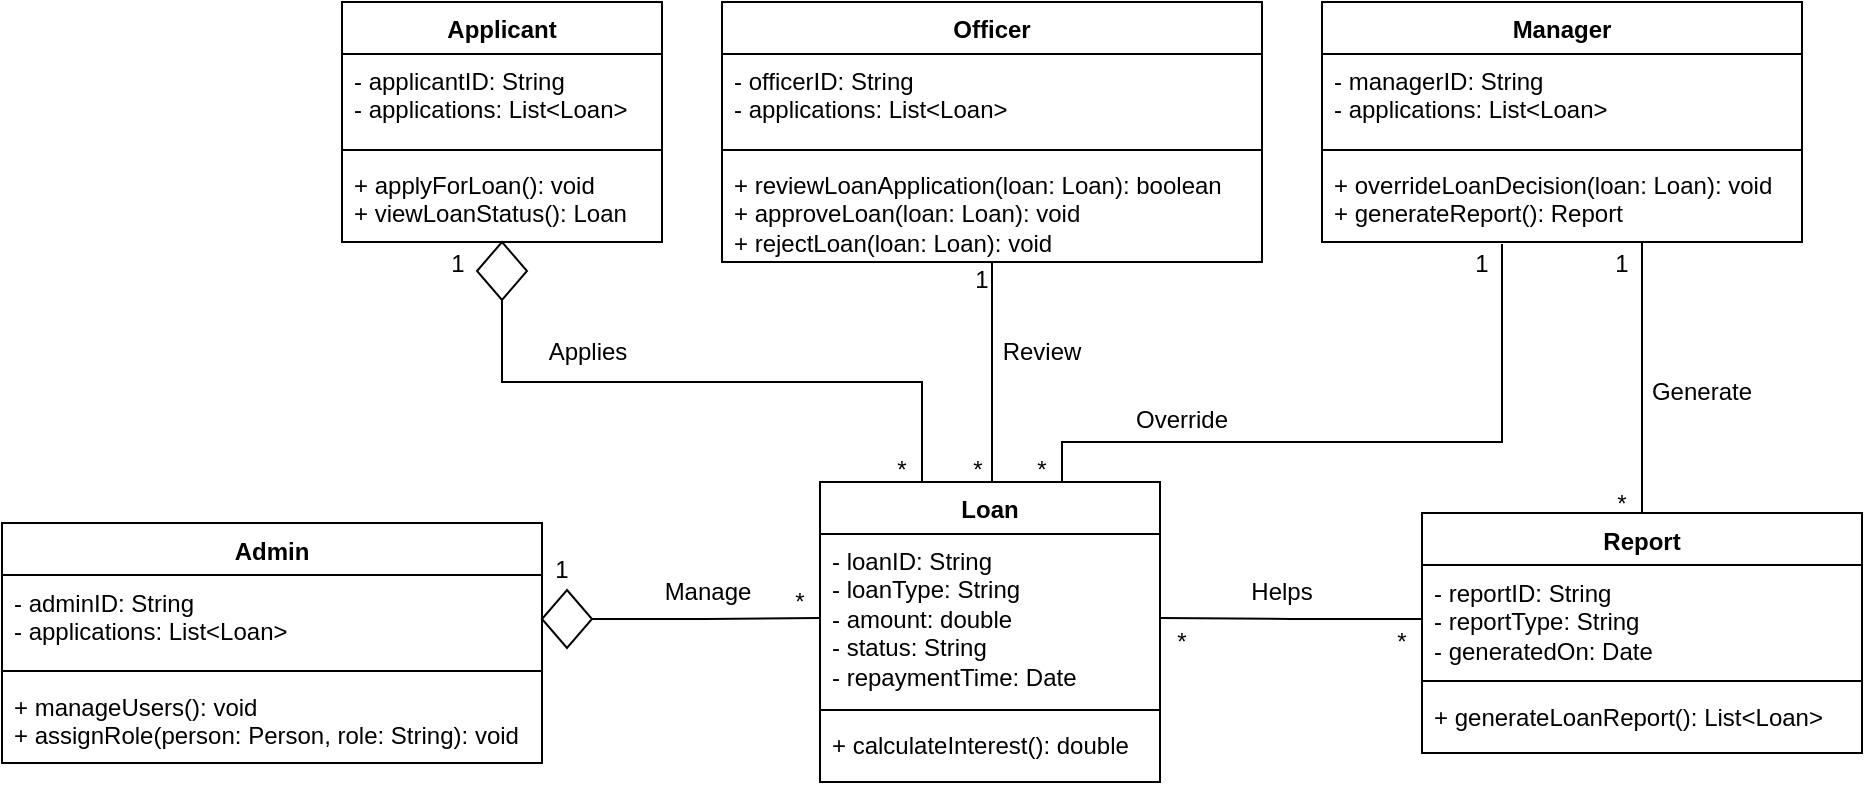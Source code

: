 <mxfile version="24.5.3" type="device">
  <diagram name="Page-1" id="j1TT2SB3vAGagvdnJqNj">
    <mxGraphModel dx="2935" dy="731" grid="1" gridSize="10" guides="1" tooltips="1" connect="1" arrows="1" fold="1" page="1" pageScale="1" pageWidth="850" pageHeight="1100" math="0" shadow="0">
      <root>
        <mxCell id="0" />
        <mxCell id="1" parent="0" />
        <mxCell id="1z37ex-HIf9hlnlpT8fc-5" value="Applicant" style="swimlane;fontStyle=1;align=center;verticalAlign=top;childLayout=stackLayout;horizontal=1;startSize=26;horizontalStack=0;resizeParent=1;resizeParentMax=0;resizeLast=0;collapsible=1;marginBottom=0;whiteSpace=wrap;html=1;" parent="1" vertex="1">
          <mxGeometry x="-1190" y="280" width="160" height="120" as="geometry" />
        </mxCell>
        <mxCell id="1z37ex-HIf9hlnlpT8fc-6" value="- applicantID: String&lt;div&gt;- applications: List&amp;lt;Loan&amp;gt;&lt;/div&gt;" style="text;strokeColor=none;fillColor=none;align=left;verticalAlign=top;spacingLeft=4;spacingRight=4;overflow=hidden;rotatable=0;points=[[0,0.5],[1,0.5]];portConstraint=eastwest;whiteSpace=wrap;html=1;" parent="1z37ex-HIf9hlnlpT8fc-5" vertex="1">
          <mxGeometry y="26" width="160" height="44" as="geometry" />
        </mxCell>
        <mxCell id="1z37ex-HIf9hlnlpT8fc-7" value="" style="line;strokeWidth=1;fillColor=none;align=left;verticalAlign=middle;spacingTop=-1;spacingLeft=3;spacingRight=3;rotatable=0;labelPosition=right;points=[];portConstraint=eastwest;strokeColor=inherit;" parent="1z37ex-HIf9hlnlpT8fc-5" vertex="1">
          <mxGeometry y="70" width="160" height="8" as="geometry" />
        </mxCell>
        <mxCell id="1z37ex-HIf9hlnlpT8fc-8" value="+ applyForLoan(): void&lt;div&gt;+ viewLoanStatus(): Loan&lt;/div&gt;" style="text;strokeColor=none;fillColor=none;align=left;verticalAlign=top;spacingLeft=4;spacingRight=4;overflow=hidden;rotatable=0;points=[[0,0.5],[1,0.5]];portConstraint=eastwest;whiteSpace=wrap;html=1;" parent="1z37ex-HIf9hlnlpT8fc-5" vertex="1">
          <mxGeometry y="78" width="160" height="42" as="geometry" />
        </mxCell>
        <mxCell id="1z37ex-HIf9hlnlpT8fc-9" value="Officer" style="swimlane;fontStyle=1;align=center;verticalAlign=top;childLayout=stackLayout;horizontal=1;startSize=26;horizontalStack=0;resizeParent=1;resizeParentMax=0;resizeLast=0;collapsible=1;marginBottom=0;whiteSpace=wrap;html=1;" parent="1" vertex="1">
          <mxGeometry x="-1000" y="280" width="270" height="130" as="geometry" />
        </mxCell>
        <mxCell id="1z37ex-HIf9hlnlpT8fc-10" value="- officerID: String&lt;div&gt;- applications: List&amp;lt;Loan&amp;gt;&lt;/div&gt;" style="text;strokeColor=none;fillColor=none;align=left;verticalAlign=top;spacingLeft=4;spacingRight=4;overflow=hidden;rotatable=0;points=[[0,0.5],[1,0.5]];portConstraint=eastwest;whiteSpace=wrap;html=1;" parent="1z37ex-HIf9hlnlpT8fc-9" vertex="1">
          <mxGeometry y="26" width="270" height="44" as="geometry" />
        </mxCell>
        <mxCell id="1z37ex-HIf9hlnlpT8fc-11" value="" style="line;strokeWidth=1;fillColor=none;align=left;verticalAlign=middle;spacingTop=-1;spacingLeft=3;spacingRight=3;rotatable=0;labelPosition=right;points=[];portConstraint=eastwest;strokeColor=inherit;" parent="1z37ex-HIf9hlnlpT8fc-9" vertex="1">
          <mxGeometry y="70" width="270" height="8" as="geometry" />
        </mxCell>
        <mxCell id="1z37ex-HIf9hlnlpT8fc-12" value="+ reviewLoanApplication(loan: Loan): boolean&lt;div&gt;+ approveLoan(loan: Loan): void&lt;/div&gt;&lt;div&gt;+ rejectLoan(loan: Loan): void&lt;/div&gt;" style="text;strokeColor=none;fillColor=none;align=left;verticalAlign=top;spacingLeft=4;spacingRight=4;overflow=hidden;rotatable=0;points=[[0,0.5],[1,0.5]];portConstraint=eastwest;whiteSpace=wrap;html=1;" parent="1z37ex-HIf9hlnlpT8fc-9" vertex="1">
          <mxGeometry y="78" width="270" height="52" as="geometry" />
        </mxCell>
        <mxCell id="1z37ex-HIf9hlnlpT8fc-13" value="Manager" style="swimlane;fontStyle=1;align=center;verticalAlign=top;childLayout=stackLayout;horizontal=1;startSize=26;horizontalStack=0;resizeParent=1;resizeParentMax=0;resizeLast=0;collapsible=1;marginBottom=0;whiteSpace=wrap;html=1;" parent="1" vertex="1">
          <mxGeometry x="-700" y="280" width="240" height="120" as="geometry" />
        </mxCell>
        <mxCell id="1z37ex-HIf9hlnlpT8fc-14" value="- managerID: String&lt;div&gt;- applications: List&amp;lt;Loan&amp;gt;&lt;/div&gt;" style="text;strokeColor=none;fillColor=none;align=left;verticalAlign=top;spacingLeft=4;spacingRight=4;overflow=hidden;rotatable=0;points=[[0,0.5],[1,0.5]];portConstraint=eastwest;whiteSpace=wrap;html=1;" parent="1z37ex-HIf9hlnlpT8fc-13" vertex="1">
          <mxGeometry y="26" width="240" height="44" as="geometry" />
        </mxCell>
        <mxCell id="1z37ex-HIf9hlnlpT8fc-15" value="" style="line;strokeWidth=1;fillColor=none;align=left;verticalAlign=middle;spacingTop=-1;spacingLeft=3;spacingRight=3;rotatable=0;labelPosition=right;points=[];portConstraint=eastwest;strokeColor=inherit;" parent="1z37ex-HIf9hlnlpT8fc-13" vertex="1">
          <mxGeometry y="70" width="240" height="8" as="geometry" />
        </mxCell>
        <mxCell id="1z37ex-HIf9hlnlpT8fc-16" value="+ overrideLoanDecision(loan: Loan): void&lt;div&gt;+ generateReport(): Report&lt;/div&gt;" style="text;strokeColor=none;fillColor=none;align=left;verticalAlign=top;spacingLeft=4;spacingRight=4;overflow=hidden;rotatable=0;points=[[0,0.5],[1,0.5]];portConstraint=eastwest;whiteSpace=wrap;html=1;" parent="1z37ex-HIf9hlnlpT8fc-13" vertex="1">
          <mxGeometry y="78" width="240" height="42" as="geometry" />
        </mxCell>
        <mxCell id="1z37ex-HIf9hlnlpT8fc-17" value="Admin" style="swimlane;fontStyle=1;align=center;verticalAlign=top;childLayout=stackLayout;horizontal=1;startSize=26;horizontalStack=0;resizeParent=1;resizeParentMax=0;resizeLast=0;collapsible=1;marginBottom=0;whiteSpace=wrap;html=1;" parent="1" vertex="1">
          <mxGeometry x="-1360" y="540.5" width="270" height="120" as="geometry" />
        </mxCell>
        <mxCell id="1z37ex-HIf9hlnlpT8fc-18" value="- adminID: String&lt;div&gt;- applications: List&amp;lt;Loan&amp;gt;&lt;/div&gt;" style="text;strokeColor=none;fillColor=none;align=left;verticalAlign=top;spacingLeft=4;spacingRight=4;overflow=hidden;rotatable=0;points=[[0,0.5],[1,0.5]];portConstraint=eastwest;whiteSpace=wrap;html=1;" parent="1z37ex-HIf9hlnlpT8fc-17" vertex="1">
          <mxGeometry y="26" width="270" height="44" as="geometry" />
        </mxCell>
        <mxCell id="1z37ex-HIf9hlnlpT8fc-19" value="" style="line;strokeWidth=1;fillColor=none;align=left;verticalAlign=middle;spacingTop=-1;spacingLeft=3;spacingRight=3;rotatable=0;labelPosition=right;points=[];portConstraint=eastwest;strokeColor=inherit;" parent="1z37ex-HIf9hlnlpT8fc-17" vertex="1">
          <mxGeometry y="70" width="270" height="8" as="geometry" />
        </mxCell>
        <mxCell id="1z37ex-HIf9hlnlpT8fc-20" value="+ manageUsers(): void&lt;div&gt;+ assignRole(person: Person, role: String): void&lt;/div&gt;" style="text;strokeColor=none;fillColor=none;align=left;verticalAlign=top;spacingLeft=4;spacingRight=4;overflow=hidden;rotatable=0;points=[[0,0.5],[1,0.5]];portConstraint=eastwest;whiteSpace=wrap;html=1;" parent="1z37ex-HIf9hlnlpT8fc-17" vertex="1">
          <mxGeometry y="78" width="270" height="42" as="geometry" />
        </mxCell>
        <mxCell id="1z37ex-HIf9hlnlpT8fc-49" value="Loan" style="swimlane;fontStyle=1;align=center;verticalAlign=top;childLayout=stackLayout;horizontal=1;startSize=26;horizontalStack=0;resizeParent=1;resizeParentMax=0;resizeLast=0;collapsible=1;marginBottom=0;whiteSpace=wrap;html=1;" parent="1" vertex="1">
          <mxGeometry x="-951" y="520" width="170" height="150" as="geometry" />
        </mxCell>
        <mxCell id="1z37ex-HIf9hlnlpT8fc-50" value="- loanID: String&lt;div&gt;- loanType: String&lt;/div&gt;&lt;div&gt;- amount: double&lt;/div&gt;&lt;div&gt;- status: String&lt;/div&gt;&lt;div&gt;- repaymentTime: Date&lt;/div&gt;" style="text;strokeColor=none;fillColor=none;align=left;verticalAlign=top;spacingLeft=4;spacingRight=4;overflow=hidden;rotatable=0;points=[[0,0.5],[1,0.5]];portConstraint=eastwest;whiteSpace=wrap;html=1;" parent="1z37ex-HIf9hlnlpT8fc-49" vertex="1">
          <mxGeometry y="26" width="170" height="84" as="geometry" />
        </mxCell>
        <mxCell id="1z37ex-HIf9hlnlpT8fc-51" value="" style="line;strokeWidth=1;fillColor=none;align=left;verticalAlign=middle;spacingTop=-1;spacingLeft=3;spacingRight=3;rotatable=0;labelPosition=right;points=[];portConstraint=eastwest;strokeColor=inherit;" parent="1z37ex-HIf9hlnlpT8fc-49" vertex="1">
          <mxGeometry y="110" width="170" height="8" as="geometry" />
        </mxCell>
        <mxCell id="1z37ex-HIf9hlnlpT8fc-52" value="+ calculateInterest(): double" style="text;strokeColor=none;fillColor=none;align=left;verticalAlign=top;spacingLeft=4;spacingRight=4;overflow=hidden;rotatable=0;points=[[0,0.5],[1,0.5]];portConstraint=eastwest;whiteSpace=wrap;html=1;" parent="1z37ex-HIf9hlnlpT8fc-49" vertex="1">
          <mxGeometry y="118" width="170" height="32" as="geometry" />
        </mxCell>
        <mxCell id="1z37ex-HIf9hlnlpT8fc-75" style="rounded=0;orthogonalLoop=1;jettySize=auto;html=1;exitX=0.5;exitY=0;exitDx=0;exitDy=0;endArrow=none;endFill=0;" parent="1" source="1z37ex-HIf9hlnlpT8fc-53" edge="1">
          <mxGeometry relative="1" as="geometry">
            <mxPoint x="-540" y="400" as="targetPoint" />
          </mxGeometry>
        </mxCell>
        <mxCell id="1z37ex-HIf9hlnlpT8fc-53" value="Report" style="swimlane;fontStyle=1;align=center;verticalAlign=top;childLayout=stackLayout;horizontal=1;startSize=26;horizontalStack=0;resizeParent=1;resizeParentMax=0;resizeLast=0;collapsible=1;marginBottom=0;whiteSpace=wrap;html=1;" parent="1" vertex="1">
          <mxGeometry x="-650" y="535.5" width="220" height="120" as="geometry" />
        </mxCell>
        <mxCell id="1z37ex-HIf9hlnlpT8fc-54" value="- reportID: String&lt;div&gt;- reportType: String&lt;/div&gt;&lt;div&gt;- generatedOn: Date&lt;/div&gt;" style="text;strokeColor=none;fillColor=none;align=left;verticalAlign=top;spacingLeft=4;spacingRight=4;overflow=hidden;rotatable=0;points=[[0,0.5],[1,0.5]];portConstraint=eastwest;whiteSpace=wrap;html=1;" parent="1z37ex-HIf9hlnlpT8fc-53" vertex="1">
          <mxGeometry y="26" width="220" height="54" as="geometry" />
        </mxCell>
        <mxCell id="1z37ex-HIf9hlnlpT8fc-55" value="" style="line;strokeWidth=1;fillColor=none;align=left;verticalAlign=middle;spacingTop=-1;spacingLeft=3;spacingRight=3;rotatable=0;labelPosition=right;points=[];portConstraint=eastwest;strokeColor=inherit;" parent="1z37ex-HIf9hlnlpT8fc-53" vertex="1">
          <mxGeometry y="80" width="220" height="8" as="geometry" />
        </mxCell>
        <mxCell id="1z37ex-HIf9hlnlpT8fc-56" value="+ generateLoanReport(): List&amp;lt;Loan&amp;gt;" style="text;strokeColor=none;fillColor=none;align=left;verticalAlign=top;spacingLeft=4;spacingRight=4;overflow=hidden;rotatable=0;points=[[0,0.5],[1,0.5]];portConstraint=eastwest;whiteSpace=wrap;html=1;" parent="1z37ex-HIf9hlnlpT8fc-53" vertex="1">
          <mxGeometry y="88" width="220" height="32" as="geometry" />
        </mxCell>
        <mxCell id="1z37ex-HIf9hlnlpT8fc-61" style="rounded=0;orthogonalLoop=1;jettySize=auto;html=1;endArrow=none;endFill=0;exitX=0.5;exitY=1;exitDx=0;exitDy=0;edgeStyle=orthogonalEdgeStyle;" parent="1" source="1z37ex-HIf9hlnlpT8fc-68" edge="1">
          <mxGeometry relative="1" as="geometry">
            <mxPoint x="-1088.509" y="420.642" as="sourcePoint" />
            <mxPoint x="-900" y="520" as="targetPoint" />
            <Array as="points">
              <mxPoint x="-1110" y="470" />
              <mxPoint x="-900" y="470" />
              <mxPoint x="-900" y="520" />
            </Array>
          </mxGeometry>
        </mxCell>
        <mxCell id="1z37ex-HIf9hlnlpT8fc-63" style="rounded=0;orthogonalLoop=1;jettySize=auto;html=1;exitX=0.5;exitY=1;exitDx=0;exitDy=0;entryX=0.5;entryY=0;entryDx=0;entryDy=0;endArrow=none;endFill=0;edgeStyle=orthogonalEdgeStyle;" parent="1" target="1z37ex-HIf9hlnlpT8fc-49" edge="1">
          <mxGeometry relative="1" as="geometry">
            <mxPoint x="-865" y="410" as="sourcePoint" />
            <Array as="points">
              <mxPoint x="-865" y="490" />
              <mxPoint x="-865" y="490" />
            </Array>
          </mxGeometry>
        </mxCell>
        <mxCell id="1z37ex-HIf9hlnlpT8fc-64" style="rounded=0;orthogonalLoop=1;jettySize=auto;html=1;endArrow=none;endFill=0;edgeStyle=orthogonalEdgeStyle;exitX=1;exitY=0;exitDx=0;exitDy=0;" parent="1" source="1z37ex-HIf9hlnlpT8fc-71" edge="1">
          <mxGeometry relative="1" as="geometry">
            <mxPoint x="-660" y="400" as="sourcePoint" />
            <mxPoint x="-830" y="520" as="targetPoint" />
            <Array as="points">
              <mxPoint x="-610" y="500" />
              <mxPoint x="-830" y="500" />
            </Array>
          </mxGeometry>
        </mxCell>
        <mxCell id="1z37ex-HIf9hlnlpT8fc-68" value="" style="rhombus;whiteSpace=wrap;html=1;" parent="1" vertex="1">
          <mxGeometry x="-1122.5" y="400" width="25" height="29" as="geometry" />
        </mxCell>
        <mxCell id="1z37ex-HIf9hlnlpT8fc-69" value="1" style="text;html=1;align=center;verticalAlign=middle;whiteSpace=wrap;rounded=0;" parent="1" vertex="1">
          <mxGeometry x="-1142.5" y="401" width="20" height="20" as="geometry" />
        </mxCell>
        <mxCell id="1z37ex-HIf9hlnlpT8fc-70" value="1" style="text;html=1;align=center;verticalAlign=middle;whiteSpace=wrap;rounded=0;" parent="1" vertex="1">
          <mxGeometry x="-880" y="409" width="20" height="20" as="geometry" />
        </mxCell>
        <mxCell id="1z37ex-HIf9hlnlpT8fc-71" value="1" style="text;html=1;align=center;verticalAlign=middle;whiteSpace=wrap;rounded=0;" parent="1" vertex="1">
          <mxGeometry x="-630" y="401" width="20" height="19" as="geometry" />
        </mxCell>
        <mxCell id="1z37ex-HIf9hlnlpT8fc-72" value="*" style="text;html=1;align=center;verticalAlign=middle;whiteSpace=wrap;rounded=0;" parent="1" vertex="1">
          <mxGeometry x="-882" y="504" width="20" height="20" as="geometry" />
        </mxCell>
        <mxCell id="1z37ex-HIf9hlnlpT8fc-74" style="edgeStyle=orthogonalEdgeStyle;rounded=0;orthogonalLoop=1;jettySize=auto;html=1;exitX=0;exitY=0.5;exitDx=0;exitDy=0;entryX=1;entryY=0.5;entryDx=0;entryDy=0;endArrow=none;endFill=0;" parent="1" source="1z37ex-HIf9hlnlpT8fc-54" target="1z37ex-HIf9hlnlpT8fc-50" edge="1">
          <mxGeometry relative="1" as="geometry" />
        </mxCell>
        <mxCell id="1z37ex-HIf9hlnlpT8fc-76" value="*" style="text;html=1;align=center;verticalAlign=middle;whiteSpace=wrap;rounded=0;" parent="1" vertex="1">
          <mxGeometry x="-560" y="520.5" width="20" height="20" as="geometry" />
        </mxCell>
        <mxCell id="1z37ex-HIf9hlnlpT8fc-77" value="*" style="text;html=1;align=center;verticalAlign=middle;whiteSpace=wrap;rounded=0;" parent="1" vertex="1">
          <mxGeometry x="-780" y="590" width="20" height="20" as="geometry" />
        </mxCell>
        <mxCell id="1z37ex-HIf9hlnlpT8fc-78" value="*" style="text;html=1;align=center;verticalAlign=middle;whiteSpace=wrap;rounded=0;" parent="1" vertex="1">
          <mxGeometry x="-670" y="590" width="20" height="20" as="geometry" />
        </mxCell>
        <mxCell id="1z37ex-HIf9hlnlpT8fc-81" value="1" style="text;html=1;align=center;verticalAlign=middle;whiteSpace=wrap;rounded=0;" parent="1" vertex="1">
          <mxGeometry x="-560" y="401" width="20" height="20" as="geometry" />
        </mxCell>
        <mxCell id="1z37ex-HIf9hlnlpT8fc-83" value="*" style="text;html=1;align=center;verticalAlign=middle;whiteSpace=wrap;rounded=0;" parent="1" vertex="1">
          <mxGeometry x="-920" y="504" width="20" height="20" as="geometry" />
        </mxCell>
        <mxCell id="1z37ex-HIf9hlnlpT8fc-84" value="*" style="text;html=1;align=center;verticalAlign=middle;whiteSpace=wrap;rounded=0;" parent="1" vertex="1">
          <mxGeometry x="-850" y="504" width="20" height="20" as="geometry" />
        </mxCell>
        <mxCell id="1z37ex-HIf9hlnlpT8fc-85" value="Applies" style="text;html=1;align=center;verticalAlign=middle;whiteSpace=wrap;rounded=0;" parent="1" vertex="1">
          <mxGeometry x="-1097.5" y="440" width="60" height="30" as="geometry" />
        </mxCell>
        <mxCell id="1z37ex-HIf9hlnlpT8fc-86" value="Review" style="text;html=1;align=center;verticalAlign=middle;whiteSpace=wrap;rounded=0;" parent="1" vertex="1">
          <mxGeometry x="-870" y="440" width="60" height="30" as="geometry" />
        </mxCell>
        <mxCell id="1z37ex-HIf9hlnlpT8fc-87" value="Override" style="text;html=1;align=center;verticalAlign=middle;whiteSpace=wrap;rounded=0;" parent="1" vertex="1">
          <mxGeometry x="-800" y="474" width="60" height="30" as="geometry" />
        </mxCell>
        <mxCell id="1z37ex-HIf9hlnlpT8fc-88" value="Helps" style="text;html=1;align=center;verticalAlign=middle;whiteSpace=wrap;rounded=0;" parent="1" vertex="1">
          <mxGeometry x="-750" y="560" width="60" height="30" as="geometry" />
        </mxCell>
        <mxCell id="1z37ex-HIf9hlnlpT8fc-90" value="Generate" style="text;html=1;align=center;verticalAlign=middle;whiteSpace=wrap;rounded=0;" parent="1" vertex="1">
          <mxGeometry x="-540" y="460" width="60" height="30" as="geometry" />
        </mxCell>
        <mxCell id="JO5lvF_mllTm4Aiz5yP3-2" style="edgeStyle=orthogonalEdgeStyle;rounded=0;orthogonalLoop=1;jettySize=auto;html=1;exitX=1;exitY=0.5;exitDx=0;exitDy=0;entryX=0;entryY=0.5;entryDx=0;entryDy=0;endArrow=none;endFill=0;" edge="1" parent="1" source="JO5lvF_mllTm4Aiz5yP3-3" target="1z37ex-HIf9hlnlpT8fc-50">
          <mxGeometry relative="1" as="geometry" />
        </mxCell>
        <mxCell id="JO5lvF_mllTm4Aiz5yP3-4" value="" style="edgeStyle=orthogonalEdgeStyle;rounded=0;orthogonalLoop=1;jettySize=auto;html=1;exitX=1;exitY=0.5;exitDx=0;exitDy=0;entryX=0;entryY=0.5;entryDx=0;entryDy=0;" edge="1" parent="1" source="1z37ex-HIf9hlnlpT8fc-18" target="JO5lvF_mllTm4Aiz5yP3-3">
          <mxGeometry relative="1" as="geometry">
            <mxPoint x="-1090" y="589" as="sourcePoint" />
            <mxPoint x="-951" y="588" as="targetPoint" />
          </mxGeometry>
        </mxCell>
        <mxCell id="JO5lvF_mllTm4Aiz5yP3-3" value="" style="rhombus;whiteSpace=wrap;html=1;" vertex="1" parent="1">
          <mxGeometry x="-1090" y="574" width="25" height="29" as="geometry" />
        </mxCell>
        <mxCell id="JO5lvF_mllTm4Aiz5yP3-5" value="1" style="text;html=1;align=center;verticalAlign=middle;whiteSpace=wrap;rounded=0;" vertex="1" parent="1">
          <mxGeometry x="-1090" y="554" width="20" height="20" as="geometry" />
        </mxCell>
        <mxCell id="JO5lvF_mllTm4Aiz5yP3-6" value="Manage" style="text;html=1;align=center;verticalAlign=middle;whiteSpace=wrap;rounded=0;" vertex="1" parent="1">
          <mxGeometry x="-1037.5" y="560" width="60" height="30" as="geometry" />
        </mxCell>
        <mxCell id="JO5lvF_mllTm4Aiz5yP3-7" value="*" style="text;html=1;align=center;verticalAlign=middle;whiteSpace=wrap;rounded=0;" vertex="1" parent="1">
          <mxGeometry x="-971" y="570" width="20" height="20" as="geometry" />
        </mxCell>
      </root>
    </mxGraphModel>
  </diagram>
</mxfile>
